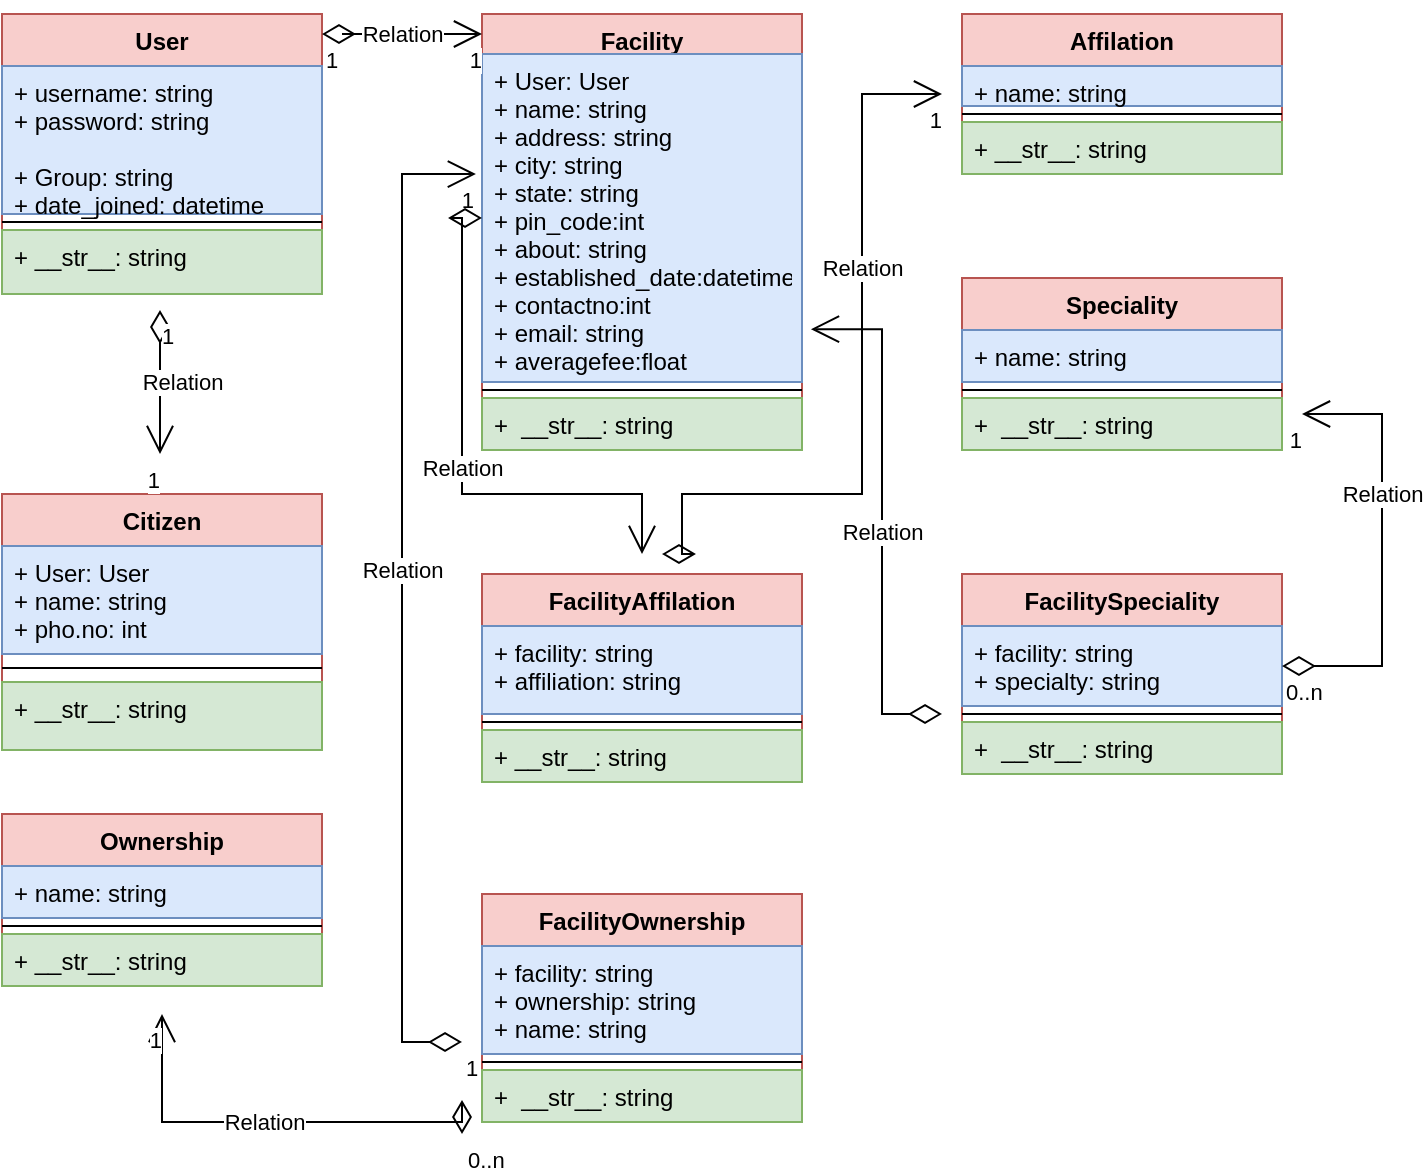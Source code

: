 <mxfile version="15.8.3" type="github">
  <diagram id="nEgygT8bLCWwhXODyNTm" name="Page-1">
    <mxGraphModel dx="1221" dy="681" grid="1" gridSize="10" guides="1" tooltips="1" connect="1" arrows="1" fold="1" page="1" pageScale="1" pageWidth="850" pageHeight="1100" math="0" shadow="0">
      <root>
        <mxCell id="0" />
        <mxCell id="1" parent="0" />
        <mxCell id="utyg2f9725WUJ0BmwbWj-1" value="Citizen" style="swimlane;fontStyle=1;align=center;verticalAlign=top;childLayout=stackLayout;horizontal=1;startSize=26;horizontalStack=0;resizeParent=1;resizeParentMax=0;resizeLast=0;collapsible=1;marginBottom=0;fillColor=#f8cecc;strokeColor=#b85450;" vertex="1" parent="1">
          <mxGeometry x="80" y="280" width="160" height="128" as="geometry" />
        </mxCell>
        <mxCell id="utyg2f9725WUJ0BmwbWj-2" value="+ User: User&#xa;+ name: string&#xa;+ pho.no: int" style="text;strokeColor=#6c8ebf;fillColor=#dae8fc;align=left;verticalAlign=top;spacingLeft=4;spacingRight=4;overflow=hidden;rotatable=0;points=[[0,0.5],[1,0.5]];portConstraint=eastwest;" vertex="1" parent="utyg2f9725WUJ0BmwbWj-1">
          <mxGeometry y="26" width="160" height="54" as="geometry" />
        </mxCell>
        <mxCell id="utyg2f9725WUJ0BmwbWj-3" value="" style="line;strokeWidth=1;fillColor=none;align=left;verticalAlign=middle;spacingTop=-1;spacingLeft=3;spacingRight=3;rotatable=0;labelPosition=right;points=[];portConstraint=eastwest;" vertex="1" parent="utyg2f9725WUJ0BmwbWj-1">
          <mxGeometry y="80" width="160" height="14" as="geometry" />
        </mxCell>
        <mxCell id="utyg2f9725WUJ0BmwbWj-4" value="+ __str__: string" style="text;strokeColor=#82b366;fillColor=#d5e8d4;align=left;verticalAlign=top;spacingLeft=4;spacingRight=4;overflow=hidden;rotatable=0;points=[[0,0.5],[1,0.5]];portConstraint=eastwest;" vertex="1" parent="utyg2f9725WUJ0BmwbWj-1">
          <mxGeometry y="94" width="160" height="34" as="geometry" />
        </mxCell>
        <mxCell id="utyg2f9725WUJ0BmwbWj-5" value="Facility" style="swimlane;fontStyle=1;align=center;verticalAlign=top;childLayout=stackLayout;horizontal=1;startSize=20;horizontalStack=0;resizeParent=1;resizeParentMax=0;resizeLast=0;collapsible=1;marginBottom=0;fillColor=#f8cecc;strokeColor=#b85450;" vertex="1" parent="1">
          <mxGeometry x="320" y="40" width="160" height="218" as="geometry" />
        </mxCell>
        <mxCell id="utyg2f9725WUJ0BmwbWj-6" value="+ User: User&#xa;+ name: string&#xa;+ address: string&#xa;+ city: string&#xa;+ state: string&#xa;+ pin_code:int&#xa;+ about: string&#xa;+ established_date:datetime&#xa;+ contactno:int&#xa;+ email: string&#xa;+ averagefee:float" style="text;strokeColor=#6c8ebf;fillColor=#dae8fc;align=left;verticalAlign=top;spacingLeft=4;spacingRight=4;overflow=hidden;rotatable=0;points=[[0,0.5],[1,0.5]];portConstraint=eastwest;" vertex="1" parent="utyg2f9725WUJ0BmwbWj-5">
          <mxGeometry y="20" width="160" height="164" as="geometry" />
        </mxCell>
        <mxCell id="utyg2f9725WUJ0BmwbWj-7" value="" style="line;strokeWidth=1;fillColor=none;align=left;verticalAlign=middle;spacingTop=-1;spacingLeft=3;spacingRight=3;rotatable=0;labelPosition=right;points=[];portConstraint=eastwest;" vertex="1" parent="utyg2f9725WUJ0BmwbWj-5">
          <mxGeometry y="184" width="160" height="8" as="geometry" />
        </mxCell>
        <mxCell id="utyg2f9725WUJ0BmwbWj-8" value="+  __str__: string" style="text;strokeColor=#82b366;fillColor=#d5e8d4;align=left;verticalAlign=top;spacingLeft=4;spacingRight=4;overflow=hidden;rotatable=0;points=[[0,0.5],[1,0.5]];portConstraint=eastwest;" vertex="1" parent="utyg2f9725WUJ0BmwbWj-5">
          <mxGeometry y="192" width="160" height="26" as="geometry" />
        </mxCell>
        <mxCell id="utyg2f9725WUJ0BmwbWj-9" value="User" style="swimlane;fontStyle=1;align=center;verticalAlign=top;childLayout=stackLayout;horizontal=1;startSize=26;horizontalStack=0;resizeParent=1;resizeParentMax=0;resizeLast=0;collapsible=1;marginBottom=0;fillColor=#f8cecc;strokeColor=#b85450;" vertex="1" parent="1">
          <mxGeometry x="80" y="40" width="160" height="140" as="geometry" />
        </mxCell>
        <mxCell id="utyg2f9725WUJ0BmwbWj-10" value="+ username: string&#xa;+ password: string&#xa;&#xa;+ Group: string&#xa;+ date_joined: datetime" style="text;strokeColor=#6c8ebf;fillColor=#dae8fc;align=left;verticalAlign=top;spacingLeft=4;spacingRight=4;overflow=hidden;rotatable=0;points=[[0,0.5],[1,0.5]];portConstraint=eastwest;" vertex="1" parent="utyg2f9725WUJ0BmwbWj-9">
          <mxGeometry y="26" width="160" height="74" as="geometry" />
        </mxCell>
        <mxCell id="utyg2f9725WUJ0BmwbWj-11" value="" style="line;strokeWidth=1;fillColor=none;align=left;verticalAlign=middle;spacingTop=-1;spacingLeft=3;spacingRight=3;rotatable=0;labelPosition=right;points=[];portConstraint=eastwest;" vertex="1" parent="utyg2f9725WUJ0BmwbWj-9">
          <mxGeometry y="100" width="160" height="8" as="geometry" />
        </mxCell>
        <mxCell id="utyg2f9725WUJ0BmwbWj-12" value="+ __str__: string" style="text;strokeColor=#82b366;fillColor=#d5e8d4;align=left;verticalAlign=top;spacingLeft=4;spacingRight=4;overflow=hidden;rotatable=0;points=[[0,0.5],[1,0.5]];portConstraint=eastwest;" vertex="1" parent="utyg2f9725WUJ0BmwbWj-9">
          <mxGeometry y="108" width="160" height="32" as="geometry" />
        </mxCell>
        <mxCell id="utyg2f9725WUJ0BmwbWj-17" value="Affilation" style="swimlane;fontStyle=1;align=center;verticalAlign=top;childLayout=stackLayout;horizontal=1;startSize=26;horizontalStack=0;resizeParent=1;resizeParentMax=0;resizeLast=0;collapsible=1;marginBottom=0;fillColor=#f8cecc;strokeColor=#b85450;" vertex="1" parent="1">
          <mxGeometry x="560" y="40" width="160" height="80" as="geometry" />
        </mxCell>
        <mxCell id="utyg2f9725WUJ0BmwbWj-18" value="+ name: string" style="text;strokeColor=#6c8ebf;fillColor=#dae8fc;align=left;verticalAlign=top;spacingLeft=4;spacingRight=4;overflow=hidden;rotatable=0;points=[[0,0.5],[1,0.5]];portConstraint=eastwest;" vertex="1" parent="utyg2f9725WUJ0BmwbWj-17">
          <mxGeometry y="26" width="160" height="20" as="geometry" />
        </mxCell>
        <mxCell id="utyg2f9725WUJ0BmwbWj-19" value="" style="line;strokeWidth=1;fillColor=none;align=left;verticalAlign=middle;spacingTop=-1;spacingLeft=3;spacingRight=3;rotatable=0;labelPosition=right;points=[];portConstraint=eastwest;" vertex="1" parent="utyg2f9725WUJ0BmwbWj-17">
          <mxGeometry y="46" width="160" height="8" as="geometry" />
        </mxCell>
        <mxCell id="utyg2f9725WUJ0BmwbWj-20" value="+ __str__: string" style="text;strokeColor=#82b366;fillColor=#d5e8d4;align=left;verticalAlign=top;spacingLeft=4;spacingRight=4;overflow=hidden;rotatable=0;points=[[0,0.5],[1,0.5]];portConstraint=eastwest;" vertex="1" parent="utyg2f9725WUJ0BmwbWj-17">
          <mxGeometry y="54" width="160" height="26" as="geometry" />
        </mxCell>
        <mxCell id="utyg2f9725WUJ0BmwbWj-21" value="FacilityAffilation" style="swimlane;fontStyle=1;align=center;verticalAlign=top;childLayout=stackLayout;horizontal=1;startSize=26;horizontalStack=0;resizeParent=1;resizeParentMax=0;resizeLast=0;collapsible=1;marginBottom=0;fillColor=#f8cecc;strokeColor=#b85450;" vertex="1" parent="1">
          <mxGeometry x="320" y="320" width="160" height="104" as="geometry" />
        </mxCell>
        <mxCell id="utyg2f9725WUJ0BmwbWj-22" value="+ facility: string&#xa;+ affiliation: string" style="text;strokeColor=#6c8ebf;fillColor=#dae8fc;align=left;verticalAlign=top;spacingLeft=4;spacingRight=4;overflow=hidden;rotatable=0;points=[[0,0.5],[1,0.5]];portConstraint=eastwest;" vertex="1" parent="utyg2f9725WUJ0BmwbWj-21">
          <mxGeometry y="26" width="160" height="44" as="geometry" />
        </mxCell>
        <mxCell id="utyg2f9725WUJ0BmwbWj-23" value="" style="line;strokeWidth=1;fillColor=none;align=left;verticalAlign=middle;spacingTop=-1;spacingLeft=3;spacingRight=3;rotatable=0;labelPosition=right;points=[];portConstraint=eastwest;" vertex="1" parent="utyg2f9725WUJ0BmwbWj-21">
          <mxGeometry y="70" width="160" height="8" as="geometry" />
        </mxCell>
        <mxCell id="utyg2f9725WUJ0BmwbWj-24" value="+ __str__: string" style="text;strokeColor=#82b366;fillColor=#d5e8d4;align=left;verticalAlign=top;spacingLeft=4;spacingRight=4;overflow=hidden;rotatable=0;points=[[0,0.5],[1,0.5]];portConstraint=eastwest;" vertex="1" parent="utyg2f9725WUJ0BmwbWj-21">
          <mxGeometry y="78" width="160" height="26" as="geometry" />
        </mxCell>
        <mxCell id="utyg2f9725WUJ0BmwbWj-25" value="Ownership" style="swimlane;fontStyle=1;align=center;verticalAlign=top;childLayout=stackLayout;horizontal=1;startSize=26;horizontalStack=0;resizeParent=1;resizeParentMax=0;resizeLast=0;collapsible=1;marginBottom=0;fillColor=#f8cecc;strokeColor=#b85450;" vertex="1" parent="1">
          <mxGeometry x="80" y="440" width="160" height="86" as="geometry" />
        </mxCell>
        <mxCell id="utyg2f9725WUJ0BmwbWj-26" value="+ name: string" style="text;strokeColor=#6c8ebf;fillColor=#dae8fc;align=left;verticalAlign=top;spacingLeft=4;spacingRight=4;overflow=hidden;rotatable=0;points=[[0,0.5],[1,0.5]];portConstraint=eastwest;" vertex="1" parent="utyg2f9725WUJ0BmwbWj-25">
          <mxGeometry y="26" width="160" height="26" as="geometry" />
        </mxCell>
        <mxCell id="utyg2f9725WUJ0BmwbWj-27" value="" style="line;strokeWidth=1;fillColor=none;align=left;verticalAlign=middle;spacingTop=-1;spacingLeft=3;spacingRight=3;rotatable=0;labelPosition=right;points=[];portConstraint=eastwest;" vertex="1" parent="utyg2f9725WUJ0BmwbWj-25">
          <mxGeometry y="52" width="160" height="8" as="geometry" />
        </mxCell>
        <mxCell id="utyg2f9725WUJ0BmwbWj-28" value="+ __str__: string" style="text;strokeColor=#82b366;fillColor=#d5e8d4;align=left;verticalAlign=top;spacingLeft=4;spacingRight=4;overflow=hidden;rotatable=0;points=[[0,0.5],[1,0.5]];portConstraint=eastwest;" vertex="1" parent="utyg2f9725WUJ0BmwbWj-25">
          <mxGeometry y="60" width="160" height="26" as="geometry" />
        </mxCell>
        <mxCell id="utyg2f9725WUJ0BmwbWj-29" value="FacilityOwnership" style="swimlane;fontStyle=1;align=center;verticalAlign=top;childLayout=stackLayout;horizontal=1;startSize=26;horizontalStack=0;resizeParent=1;resizeParentMax=0;resizeLast=0;collapsible=1;marginBottom=0;fillColor=#f8cecc;strokeColor=#b85450;" vertex="1" parent="1">
          <mxGeometry x="320" y="480" width="160" height="114" as="geometry" />
        </mxCell>
        <mxCell id="utyg2f9725WUJ0BmwbWj-30" value="+ facility: string&#xa;+ ownership: string&#xa;+ name: string" style="text;strokeColor=#6c8ebf;fillColor=#dae8fc;align=left;verticalAlign=top;spacingLeft=4;spacingRight=4;overflow=hidden;rotatable=0;points=[[0,0.5],[1,0.5]];portConstraint=eastwest;" vertex="1" parent="utyg2f9725WUJ0BmwbWj-29">
          <mxGeometry y="26" width="160" height="54" as="geometry" />
        </mxCell>
        <mxCell id="utyg2f9725WUJ0BmwbWj-31" value="" style="line;strokeWidth=1;fillColor=none;align=left;verticalAlign=middle;spacingTop=-1;spacingLeft=3;spacingRight=3;rotatable=0;labelPosition=right;points=[];portConstraint=eastwest;" vertex="1" parent="utyg2f9725WUJ0BmwbWj-29">
          <mxGeometry y="80" width="160" height="8" as="geometry" />
        </mxCell>
        <mxCell id="utyg2f9725WUJ0BmwbWj-32" value="+  __str__: string" style="text;strokeColor=#82b366;fillColor=#d5e8d4;align=left;verticalAlign=top;spacingLeft=4;spacingRight=4;overflow=hidden;rotatable=0;points=[[0,0.5],[1,0.5]];portConstraint=eastwest;" vertex="1" parent="utyg2f9725WUJ0BmwbWj-29">
          <mxGeometry y="88" width="160" height="26" as="geometry" />
        </mxCell>
        <mxCell id="utyg2f9725WUJ0BmwbWj-33" value="Speciality" style="swimlane;fontStyle=1;align=center;verticalAlign=top;childLayout=stackLayout;horizontal=1;startSize=26;horizontalStack=0;resizeParent=1;resizeParentMax=0;resizeLast=0;collapsible=1;marginBottom=0;fillColor=#f8cecc;strokeColor=#b85450;" vertex="1" parent="1">
          <mxGeometry x="560" y="172" width="160" height="86" as="geometry" />
        </mxCell>
        <mxCell id="utyg2f9725WUJ0BmwbWj-34" value="+ name: string" style="text;strokeColor=#6c8ebf;fillColor=#dae8fc;align=left;verticalAlign=top;spacingLeft=4;spacingRight=4;overflow=hidden;rotatable=0;points=[[0,0.5],[1,0.5]];portConstraint=eastwest;" vertex="1" parent="utyg2f9725WUJ0BmwbWj-33">
          <mxGeometry y="26" width="160" height="26" as="geometry" />
        </mxCell>
        <mxCell id="utyg2f9725WUJ0BmwbWj-35" value="" style="line;strokeWidth=1;fillColor=none;align=left;verticalAlign=middle;spacingTop=-1;spacingLeft=3;spacingRight=3;rotatable=0;labelPosition=right;points=[];portConstraint=eastwest;" vertex="1" parent="utyg2f9725WUJ0BmwbWj-33">
          <mxGeometry y="52" width="160" height="8" as="geometry" />
        </mxCell>
        <mxCell id="utyg2f9725WUJ0BmwbWj-36" value="+  __str__: string" style="text;strokeColor=#82b366;fillColor=#d5e8d4;align=left;verticalAlign=top;spacingLeft=4;spacingRight=4;overflow=hidden;rotatable=0;points=[[0,0.5],[1,0.5]];portConstraint=eastwest;" vertex="1" parent="utyg2f9725WUJ0BmwbWj-33">
          <mxGeometry y="60" width="160" height="26" as="geometry" />
        </mxCell>
        <mxCell id="utyg2f9725WUJ0BmwbWj-37" value="FacilitySpeciality" style="swimlane;fontStyle=1;align=center;verticalAlign=top;childLayout=stackLayout;horizontal=1;startSize=26;horizontalStack=0;resizeParent=1;resizeParentMax=0;resizeLast=0;collapsible=1;marginBottom=0;fillColor=#f8cecc;strokeColor=#b85450;" vertex="1" parent="1">
          <mxGeometry x="560" y="320" width="160" height="100" as="geometry" />
        </mxCell>
        <mxCell id="utyg2f9725WUJ0BmwbWj-38" value="+ facility: string&#xa;+ specialty: string" style="text;strokeColor=#6c8ebf;fillColor=#dae8fc;align=left;verticalAlign=top;spacingLeft=4;spacingRight=4;overflow=hidden;rotatable=0;points=[[0,0.5],[1,0.5]];portConstraint=eastwest;" vertex="1" parent="utyg2f9725WUJ0BmwbWj-37">
          <mxGeometry y="26" width="160" height="40" as="geometry" />
        </mxCell>
        <mxCell id="utyg2f9725WUJ0BmwbWj-39" value="" style="line;strokeWidth=1;fillColor=none;align=left;verticalAlign=middle;spacingTop=-1;spacingLeft=3;spacingRight=3;rotatable=0;labelPosition=right;points=[];portConstraint=eastwest;" vertex="1" parent="utyg2f9725WUJ0BmwbWj-37">
          <mxGeometry y="66" width="160" height="8" as="geometry" />
        </mxCell>
        <mxCell id="utyg2f9725WUJ0BmwbWj-40" value="+  __str__: string" style="text;strokeColor=#82b366;fillColor=#d5e8d4;align=left;verticalAlign=top;spacingLeft=4;spacingRight=4;overflow=hidden;rotatable=0;points=[[0,0.5],[1,0.5]];portConstraint=eastwest;" vertex="1" parent="utyg2f9725WUJ0BmwbWj-37">
          <mxGeometry y="74" width="160" height="26" as="geometry" />
        </mxCell>
        <mxCell id="utyg2f9725WUJ0BmwbWj-48" value="Relation" style="endArrow=open;html=1;endSize=12;startArrow=diamondThin;startSize=14;startFill=0;edgeStyle=orthogonalEdgeStyle;rounded=0;" edge="1" parent="1">
          <mxGeometry relative="1" as="geometry">
            <mxPoint x="310" y="600" as="sourcePoint" />
            <mxPoint x="160" y="540" as="targetPoint" />
            <Array as="points">
              <mxPoint x="310" y="594" />
              <mxPoint x="160" y="594" />
            </Array>
            <mxPoint as="offset" />
          </mxGeometry>
        </mxCell>
        <mxCell id="utyg2f9725WUJ0BmwbWj-49" value="0..n" style="edgeLabel;resizable=0;html=1;align=left;verticalAlign=top;" connectable="0" vertex="1" parent="utyg2f9725WUJ0BmwbWj-48">
          <mxGeometry x="-1" relative="1" as="geometry">
            <mxPoint x="1" as="offset" />
          </mxGeometry>
        </mxCell>
        <mxCell id="utyg2f9725WUJ0BmwbWj-50" value="1" style="edgeLabel;resizable=0;html=1;align=right;verticalAlign=top;" connectable="0" vertex="1" parent="utyg2f9725WUJ0BmwbWj-48">
          <mxGeometry x="1" relative="1" as="geometry" />
        </mxCell>
        <mxCell id="utyg2f9725WUJ0BmwbWj-52" value="Relation" style="endArrow=open;html=1;endSize=12;startArrow=diamondThin;startSize=14;startFill=0;edgeStyle=orthogonalEdgeStyle;rounded=0;" edge="1" parent="1">
          <mxGeometry relative="1" as="geometry">
            <mxPoint x="240" y="50" as="sourcePoint" />
            <mxPoint x="320" y="50" as="targetPoint" />
            <Array as="points">
              <mxPoint x="250" y="50" />
              <mxPoint x="250" y="50" />
            </Array>
          </mxGeometry>
        </mxCell>
        <mxCell id="utyg2f9725WUJ0BmwbWj-53" value="1" style="edgeLabel;resizable=0;html=1;align=left;verticalAlign=top;" connectable="0" vertex="1" parent="utyg2f9725WUJ0BmwbWj-52">
          <mxGeometry x="-1" relative="1" as="geometry" />
        </mxCell>
        <mxCell id="utyg2f9725WUJ0BmwbWj-54" value="1" style="edgeLabel;resizable=0;html=1;align=right;verticalAlign=top;" connectable="0" vertex="1" parent="utyg2f9725WUJ0BmwbWj-52">
          <mxGeometry x="1" relative="1" as="geometry" />
        </mxCell>
        <mxCell id="utyg2f9725WUJ0BmwbWj-56" value="Relation" style="endArrow=open;html=1;endSize=12;startArrow=diamondThin;startSize=14;startFill=0;edgeStyle=orthogonalEdgeStyle;rounded=0;" edge="1" parent="1">
          <mxGeometry x="0.001" y="11" relative="1" as="geometry">
            <mxPoint x="159" y="188" as="sourcePoint" />
            <mxPoint x="159" y="260" as="targetPoint" />
            <Array as="points">
              <mxPoint x="159" y="240" />
              <mxPoint x="159" y="240" />
            </Array>
            <mxPoint as="offset" />
          </mxGeometry>
        </mxCell>
        <mxCell id="utyg2f9725WUJ0BmwbWj-57" value="1" style="edgeLabel;resizable=0;html=1;align=left;verticalAlign=top;" connectable="0" vertex="1" parent="utyg2f9725WUJ0BmwbWj-56">
          <mxGeometry x="-1" relative="1" as="geometry">
            <mxPoint x="-1" as="offset" />
          </mxGeometry>
        </mxCell>
        <mxCell id="utyg2f9725WUJ0BmwbWj-58" value="1" style="edgeLabel;resizable=0;html=1;align=right;verticalAlign=top;" connectable="0" vertex="1" parent="utyg2f9725WUJ0BmwbWj-56">
          <mxGeometry x="1" relative="1" as="geometry" />
        </mxCell>
        <mxCell id="utyg2f9725WUJ0BmwbWj-60" value="Relation" style="endArrow=open;html=1;endSize=12;startArrow=diamondThin;startSize=14;startFill=0;edgeStyle=orthogonalEdgeStyle;rounded=0;entryX=-0.019;entryY=0.366;entryDx=0;entryDy=0;entryPerimeter=0;" edge="1" parent="1" target="utyg2f9725WUJ0BmwbWj-6">
          <mxGeometry x="0.066" relative="1" as="geometry">
            <mxPoint x="310" y="554" as="sourcePoint" />
            <mxPoint x="280" y="120" as="targetPoint" />
            <Array as="points">
              <mxPoint x="280" y="554" />
              <mxPoint x="280" y="120" />
            </Array>
            <mxPoint y="1" as="offset" />
          </mxGeometry>
        </mxCell>
        <mxCell id="utyg2f9725WUJ0BmwbWj-61" value="1" style="edgeLabel;resizable=0;html=1;align=left;verticalAlign=top;" connectable="0" vertex="1" parent="utyg2f9725WUJ0BmwbWj-60">
          <mxGeometry x="-1" relative="1" as="geometry" />
        </mxCell>
        <mxCell id="utyg2f9725WUJ0BmwbWj-62" value="1" style="edgeLabel;resizable=0;html=1;align=right;verticalAlign=top;" connectable="0" vertex="1" parent="utyg2f9725WUJ0BmwbWj-60">
          <mxGeometry x="1" relative="1" as="geometry" />
        </mxCell>
        <mxCell id="utyg2f9725WUJ0BmwbWj-63" value="Relation" style="endArrow=open;html=1;endSize=12;startArrow=diamondThin;startSize=14;startFill=0;edgeStyle=orthogonalEdgeStyle;rounded=0;" edge="1" parent="1" source="utyg2f9725WUJ0BmwbWj-6">
          <mxGeometry x="0.007" relative="1" as="geometry">
            <mxPoint x="300" y="280" as="sourcePoint" />
            <mxPoint x="400" y="310" as="targetPoint" />
            <Array as="points">
              <mxPoint x="310" y="142" />
              <mxPoint x="310" y="280" />
              <mxPoint x="400" y="280" />
            </Array>
            <mxPoint as="offset" />
          </mxGeometry>
        </mxCell>
        <mxCell id="utyg2f9725WUJ0BmwbWj-66" value="Relation" style="endArrow=open;html=1;endSize=12;startArrow=diamondThin;startSize=14;startFill=0;edgeStyle=orthogonalEdgeStyle;rounded=0;" edge="1" parent="1">
          <mxGeometry x="0.313" relative="1" as="geometry">
            <mxPoint x="410" y="310" as="sourcePoint" />
            <mxPoint x="550" y="80" as="targetPoint" />
            <Array as="points">
              <mxPoint x="420" y="310" />
              <mxPoint x="420" y="280" />
              <mxPoint x="510" y="280" />
              <mxPoint x="510" y="80" />
            </Array>
            <mxPoint as="offset" />
          </mxGeometry>
        </mxCell>
        <mxCell id="utyg2f9725WUJ0BmwbWj-68" value="1" style="edgeLabel;resizable=0;html=1;align=right;verticalAlign=top;" connectable="0" vertex="1" parent="utyg2f9725WUJ0BmwbWj-66">
          <mxGeometry x="1" relative="1" as="geometry" />
        </mxCell>
        <mxCell id="utyg2f9725WUJ0BmwbWj-69" value="Relation" style="endArrow=open;html=1;endSize=12;startArrow=diamondThin;startSize=14;startFill=0;edgeStyle=orthogonalEdgeStyle;rounded=0;exitX=1;exitY=0.5;exitDx=0;exitDy=0;" edge="1" parent="1" source="utyg2f9725WUJ0BmwbWj-38">
          <mxGeometry x="0.26" relative="1" as="geometry">
            <mxPoint x="650" y="278.82" as="sourcePoint" />
            <mxPoint x="730" y="240" as="targetPoint" />
            <Array as="points">
              <mxPoint x="770" y="366" />
            </Array>
            <mxPoint as="offset" />
          </mxGeometry>
        </mxCell>
        <mxCell id="utyg2f9725WUJ0BmwbWj-70" value="0..n" style="edgeLabel;resizable=0;html=1;align=left;verticalAlign=top;" connectable="0" vertex="1" parent="utyg2f9725WUJ0BmwbWj-69">
          <mxGeometry x="-1" relative="1" as="geometry" />
        </mxCell>
        <mxCell id="utyg2f9725WUJ0BmwbWj-71" value="1" style="edgeLabel;resizable=0;html=1;align=right;verticalAlign=top;" connectable="0" vertex="1" parent="utyg2f9725WUJ0BmwbWj-69">
          <mxGeometry x="1" relative="1" as="geometry" />
        </mxCell>
        <mxCell id="utyg2f9725WUJ0BmwbWj-75" value="Relation" style="endArrow=open;html=1;endSize=12;startArrow=diamondThin;startSize=14;startFill=0;edgeStyle=orthogonalEdgeStyle;rounded=0;entryX=1.028;entryY=0.839;entryDx=0;entryDy=0;entryPerimeter=0;" edge="1" parent="1" target="utyg2f9725WUJ0BmwbWj-6">
          <mxGeometry x="-0.053" relative="1" as="geometry">
            <mxPoint x="550" y="390" as="sourcePoint" />
            <mxPoint x="520" y="200" as="targetPoint" />
            <Array as="points">
              <mxPoint x="520" y="390" />
              <mxPoint x="520" y="198" />
            </Array>
            <mxPoint y="1" as="offset" />
          </mxGeometry>
        </mxCell>
      </root>
    </mxGraphModel>
  </diagram>
</mxfile>
